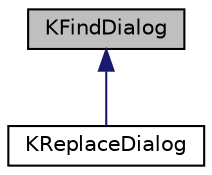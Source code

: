 digraph "KFindDialog"
{
  edge [fontname="Helvetica",fontsize="10",labelfontname="Helvetica",labelfontsize="10"];
  node [fontname="Helvetica",fontsize="10",shape=record];
  Node0 [label="KFindDialog",height=0.2,width=0.4,color="black", fillcolor="grey75", style="filled", fontcolor="black"];
  Node0 -> Node1 [dir="back",color="midnightblue",fontsize="10",style="solid",fontname="Helvetica"];
  Node1 [label="KReplaceDialog",height=0.2,width=0.4,color="black", fillcolor="white", style="filled",URL="$classKReplaceDialog.html",tooltip="A generic \"replace\" dialog. "];
}
